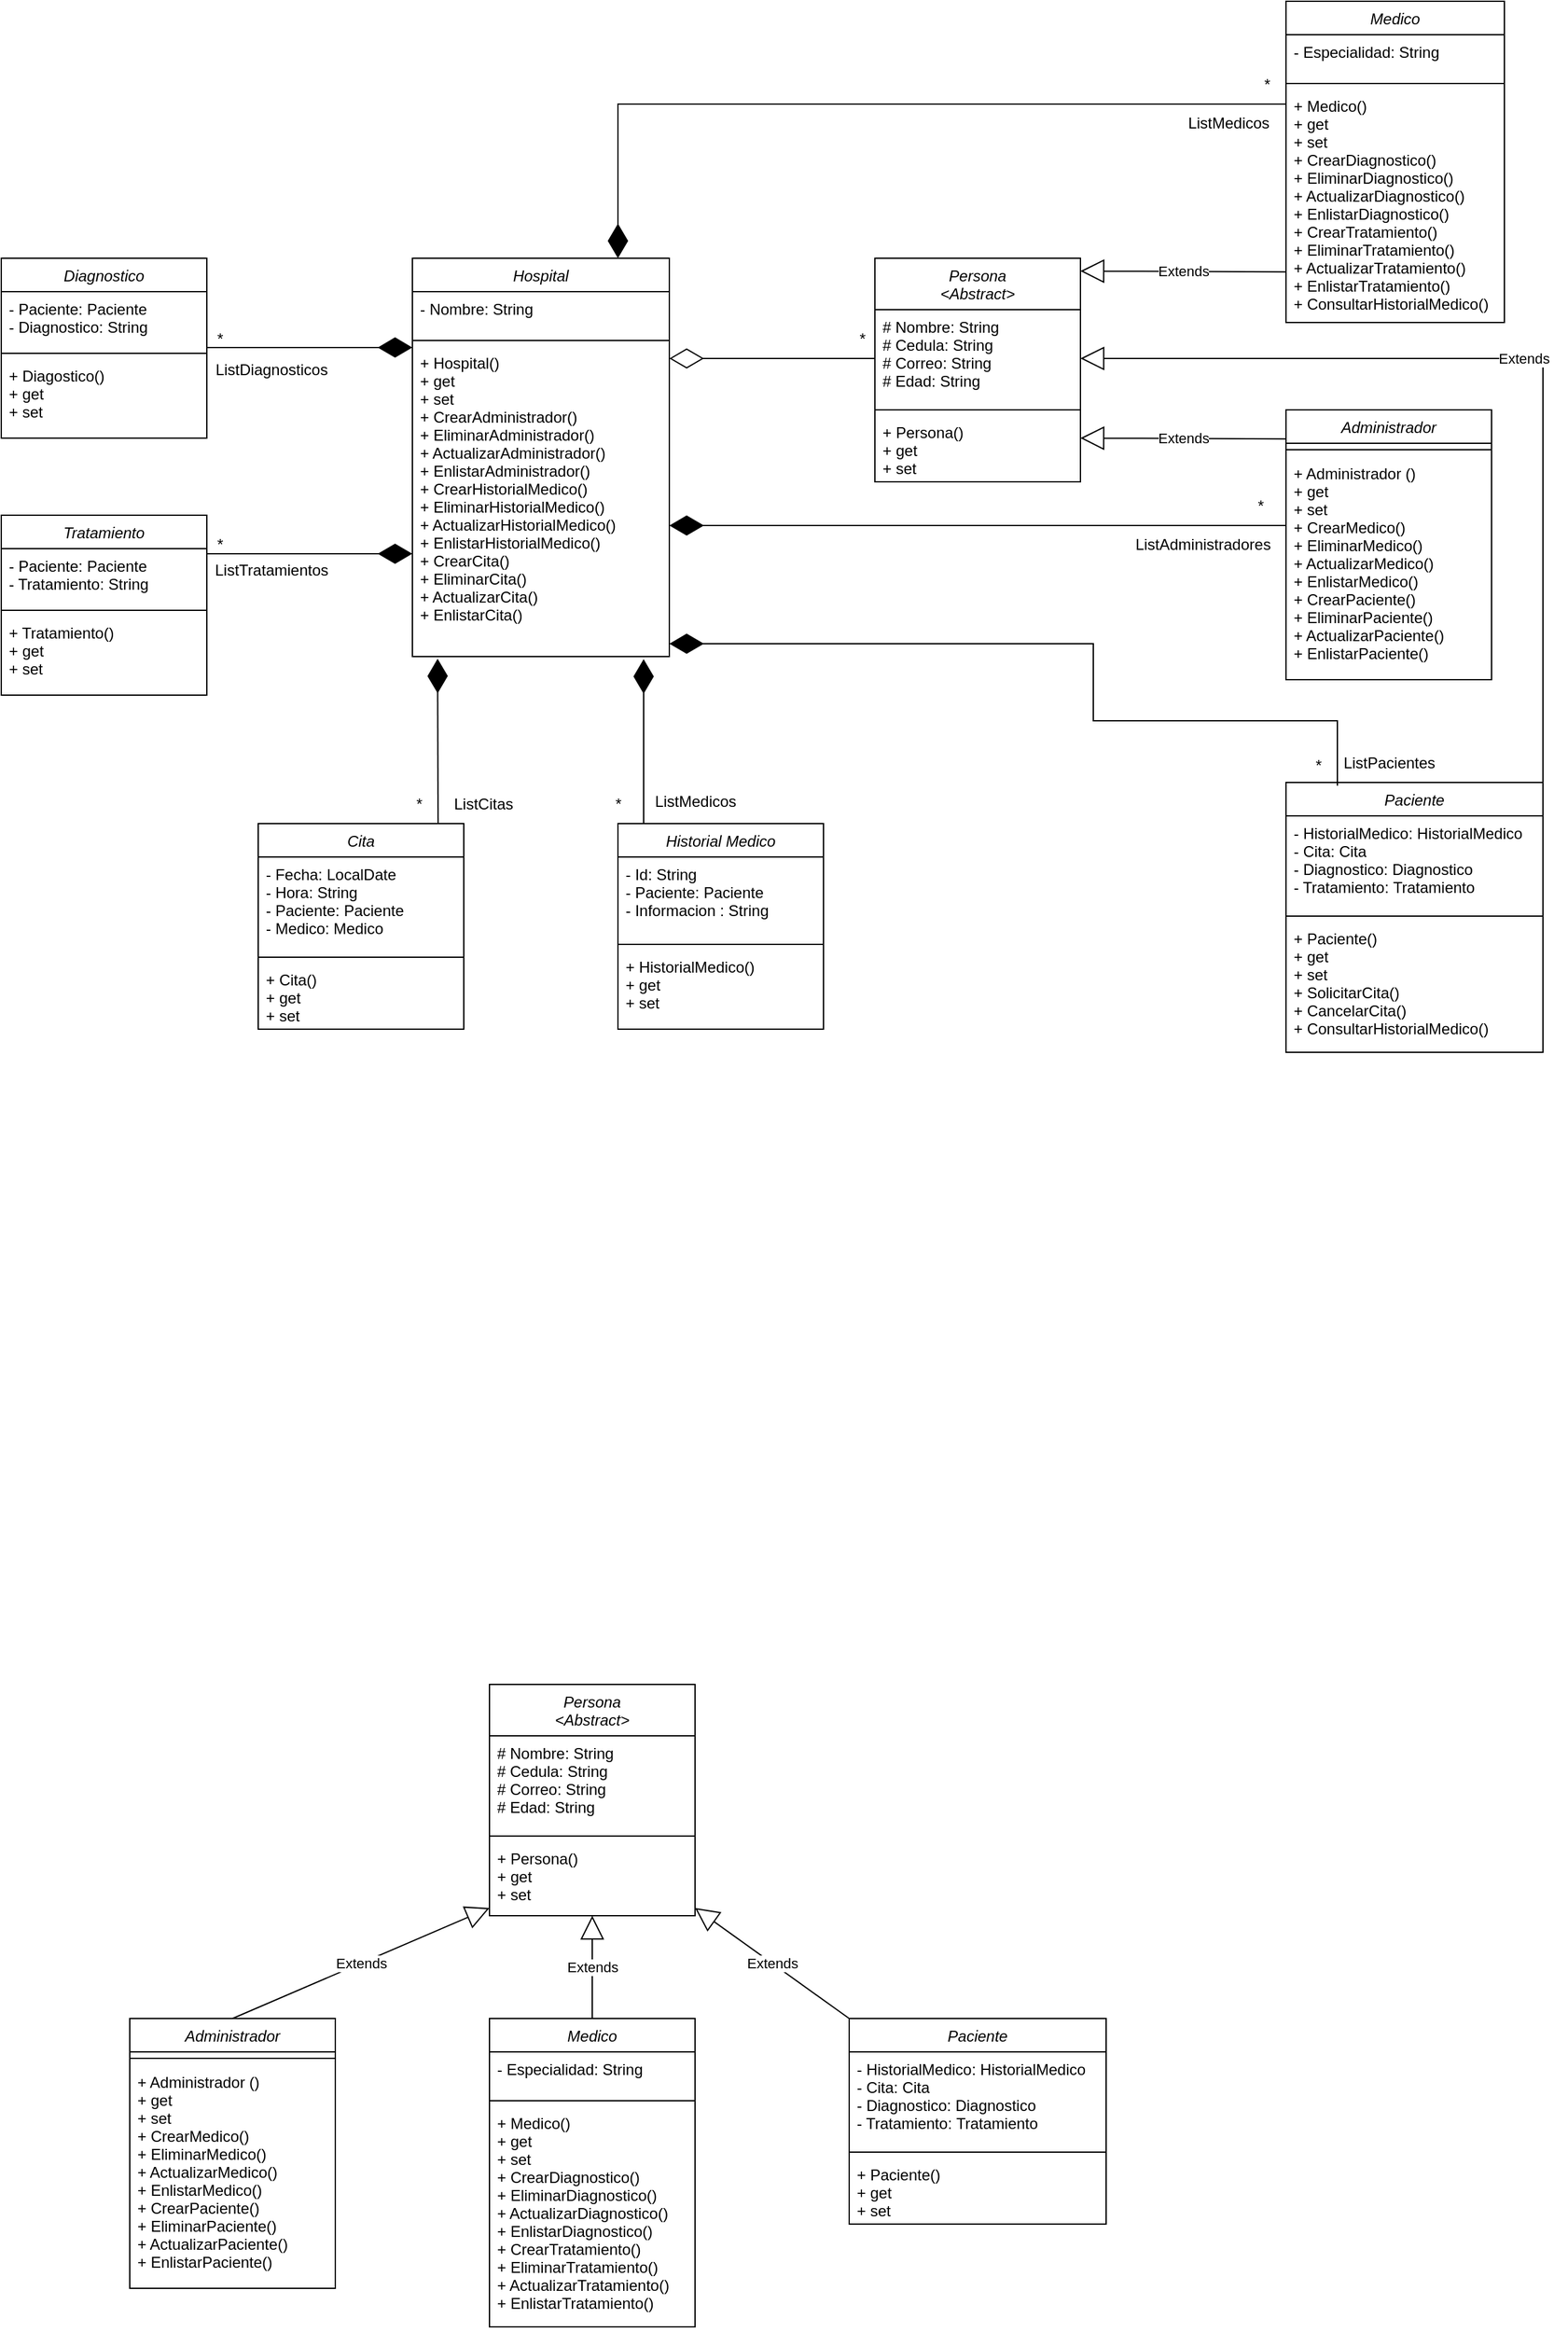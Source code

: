 <mxfile version="26.2.15">
  <diagram id="C5RBs43oDa-KdzZeNtuy" name="Page-1">
    <mxGraphModel dx="2033" dy="1776" grid="1" gridSize="10" guides="1" tooltips="1" connect="1" arrows="1" fold="1" page="1" pageScale="1" pageWidth="827" pageHeight="1169" math="0" shadow="0">
      <root>
        <mxCell id="WIyWlLk6GJQsqaUBKTNV-0" />
        <mxCell id="WIyWlLk6GJQsqaUBKTNV-1" parent="WIyWlLk6GJQsqaUBKTNV-0" />
        <mxCell id="zkfFHV4jXpPFQw0GAbJ--0" value="Persona&#xa;&lt;Abstract&gt;" style="swimlane;fontStyle=2;align=center;verticalAlign=top;childLayout=stackLayout;horizontal=1;startSize=40;horizontalStack=0;resizeParent=1;resizeLast=0;collapsible=1;marginBottom=0;rounded=0;shadow=0;strokeWidth=1;" parent="WIyWlLk6GJQsqaUBKTNV-1" vertex="1">
          <mxGeometry x="200" y="120" width="160" height="174" as="geometry">
            <mxRectangle x="230" y="140" width="160" height="26" as="alternateBounds" />
          </mxGeometry>
        </mxCell>
        <mxCell id="zkfFHV4jXpPFQw0GAbJ--1" value="# Nombre: String&#xa;# Cedula: String&#xa;# Correo: String&#xa;# Edad: String" style="text;align=left;verticalAlign=top;spacingLeft=4;spacingRight=4;overflow=hidden;rotatable=0;points=[[0,0.5],[1,0.5]];portConstraint=eastwest;" parent="zkfFHV4jXpPFQw0GAbJ--0" vertex="1">
          <mxGeometry y="40" width="160" height="74" as="geometry" />
        </mxCell>
        <mxCell id="zkfFHV4jXpPFQw0GAbJ--4" value="" style="line;html=1;strokeWidth=1;align=left;verticalAlign=middle;spacingTop=-1;spacingLeft=3;spacingRight=3;rotatable=0;labelPosition=right;points=[];portConstraint=eastwest;" parent="zkfFHV4jXpPFQw0GAbJ--0" vertex="1">
          <mxGeometry y="114" width="160" height="8" as="geometry" />
        </mxCell>
        <mxCell id="zkfFHV4jXpPFQw0GAbJ--5" value="+ Persona()&#xa;+ get&#xa;+ set" style="text;align=left;verticalAlign=top;spacingLeft=4;spacingRight=4;overflow=hidden;rotatable=0;points=[[0,0.5],[1,0.5]];portConstraint=eastwest;" parent="zkfFHV4jXpPFQw0GAbJ--0" vertex="1">
          <mxGeometry y="122" width="160" height="52" as="geometry" />
        </mxCell>
        <mxCell id="etueORGEIOiUeAkwnZIh-0" value="Hospital" style="swimlane;fontStyle=2;align=center;verticalAlign=top;childLayout=stackLayout;horizontal=1;startSize=26;horizontalStack=0;resizeParent=1;resizeLast=0;collapsible=1;marginBottom=0;rounded=0;shadow=0;strokeWidth=1;" parent="WIyWlLk6GJQsqaUBKTNV-1" vertex="1">
          <mxGeometry x="-160" y="120" width="200" height="310" as="geometry">
            <mxRectangle x="230" y="140" width="160" height="26" as="alternateBounds" />
          </mxGeometry>
        </mxCell>
        <mxCell id="etueORGEIOiUeAkwnZIh-1" value="- Nombre: String" style="text;align=left;verticalAlign=top;spacingLeft=4;spacingRight=4;overflow=hidden;rotatable=0;points=[[0,0.5],[1,0.5]];portConstraint=eastwest;" parent="etueORGEIOiUeAkwnZIh-0" vertex="1">
          <mxGeometry y="26" width="200" height="34" as="geometry" />
        </mxCell>
        <mxCell id="etueORGEIOiUeAkwnZIh-2" value="" style="line;html=1;strokeWidth=1;align=left;verticalAlign=middle;spacingTop=-1;spacingLeft=3;spacingRight=3;rotatable=0;labelPosition=right;points=[];portConstraint=eastwest;" parent="etueORGEIOiUeAkwnZIh-0" vertex="1">
          <mxGeometry y="60" width="200" height="8" as="geometry" />
        </mxCell>
        <mxCell id="etueORGEIOiUeAkwnZIh-3" value="+ Hospital()&#xa;+ get&#xa;+ set&#xa;+ CrearAdministrador()&#xa;+ EliminarAdministrador()&#xa;+ ActualizarAdministrador()&#xa;+ EnlistarAdministrador()&#xa;+ CrearHistorialMedico()&#xa;+ EliminarHistorialMedico()&#xa;+ ActualizarHistorialMedico()&#xa;+ EnlistarHistorialMedico()&#xa;+ CrearCita()&#xa;+ EliminarCita()&#xa;+ ActualizarCita()&#xa;+ EnlistarCita()" style="text;align=left;verticalAlign=top;spacingLeft=4;spacingRight=4;overflow=hidden;rotatable=0;points=[[0,0.5],[1,0.5]];portConstraint=eastwest;" parent="etueORGEIOiUeAkwnZIh-0" vertex="1">
          <mxGeometry y="68" width="200" height="242" as="geometry" />
        </mxCell>
        <mxCell id="etueORGEIOiUeAkwnZIh-4" value="Persona&#xa;&lt;Abstract&gt;" style="swimlane;fontStyle=2;align=center;verticalAlign=top;childLayout=stackLayout;horizontal=1;startSize=40;horizontalStack=0;resizeParent=1;resizeLast=0;collapsible=1;marginBottom=0;rounded=0;shadow=0;strokeWidth=1;" parent="WIyWlLk6GJQsqaUBKTNV-1" vertex="1">
          <mxGeometry x="-100" y="1230" width="160" height="180" as="geometry">
            <mxRectangle x="230" y="140" width="160" height="26" as="alternateBounds" />
          </mxGeometry>
        </mxCell>
        <mxCell id="etueORGEIOiUeAkwnZIh-5" value="# Nombre: String&#xa;# Cedula: String&#xa;# Correo: String&#xa;# Edad: String" style="text;align=left;verticalAlign=top;spacingLeft=4;spacingRight=4;overflow=hidden;rotatable=0;points=[[0,0.5],[1,0.5]];portConstraint=eastwest;" parent="etueORGEIOiUeAkwnZIh-4" vertex="1">
          <mxGeometry y="40" width="160" height="74" as="geometry" />
        </mxCell>
        <mxCell id="etueORGEIOiUeAkwnZIh-6" value="" style="line;html=1;strokeWidth=1;align=left;verticalAlign=middle;spacingTop=-1;spacingLeft=3;spacingRight=3;rotatable=0;labelPosition=right;points=[];portConstraint=eastwest;" parent="etueORGEIOiUeAkwnZIh-4" vertex="1">
          <mxGeometry y="114" width="160" height="8" as="geometry" />
        </mxCell>
        <mxCell id="etueORGEIOiUeAkwnZIh-7" value="+ Persona()&#xa;+ get&#xa;+ set" style="text;align=left;verticalAlign=top;spacingLeft=4;spacingRight=4;overflow=hidden;rotatable=0;points=[[0,0.5],[1,0.5]];portConstraint=eastwest;" parent="etueORGEIOiUeAkwnZIh-4" vertex="1">
          <mxGeometry y="122" width="160" height="52" as="geometry" />
        </mxCell>
        <mxCell id="etueORGEIOiUeAkwnZIh-8" value="Paciente" style="swimlane;fontStyle=2;align=center;verticalAlign=top;childLayout=stackLayout;horizontal=1;startSize=26;horizontalStack=0;resizeParent=1;resizeLast=0;collapsible=1;marginBottom=0;rounded=0;shadow=0;strokeWidth=1;" parent="WIyWlLk6GJQsqaUBKTNV-1" vertex="1">
          <mxGeometry x="180" y="1490" width="200" height="160" as="geometry">
            <mxRectangle x="230" y="140" width="160" height="26" as="alternateBounds" />
          </mxGeometry>
        </mxCell>
        <mxCell id="etueORGEIOiUeAkwnZIh-9" value="- HistorialMedico: HistorialMedico &#xa;- Cita: Cita&#xa;- Diagnostico: Diagnostico&#xa;- Tratamiento: Tratamiento" style="text;align=left;verticalAlign=top;spacingLeft=4;spacingRight=4;overflow=hidden;rotatable=0;points=[[0,0.5],[1,0.5]];portConstraint=eastwest;" parent="etueORGEIOiUeAkwnZIh-8" vertex="1">
          <mxGeometry y="26" width="200" height="74" as="geometry" />
        </mxCell>
        <mxCell id="etueORGEIOiUeAkwnZIh-10" value="" style="line;html=1;strokeWidth=1;align=left;verticalAlign=middle;spacingTop=-1;spacingLeft=3;spacingRight=3;rotatable=0;labelPosition=right;points=[];portConstraint=eastwest;" parent="etueORGEIOiUeAkwnZIh-8" vertex="1">
          <mxGeometry y="100" width="200" height="8" as="geometry" />
        </mxCell>
        <mxCell id="etueORGEIOiUeAkwnZIh-11" value="+ Paciente()&#xa;+ get&#xa;+ set" style="text;align=left;verticalAlign=top;spacingLeft=4;spacingRight=4;overflow=hidden;rotatable=0;points=[[0,0.5],[1,0.5]];portConstraint=eastwest;" parent="etueORGEIOiUeAkwnZIh-8" vertex="1">
          <mxGeometry y="108" width="200" height="52" as="geometry" />
        </mxCell>
        <mxCell id="etueORGEIOiUeAkwnZIh-12" value="Administrador" style="swimlane;fontStyle=2;align=center;verticalAlign=top;childLayout=stackLayout;horizontal=1;startSize=26;horizontalStack=0;resizeParent=1;resizeLast=0;collapsible=1;marginBottom=0;rounded=0;shadow=0;strokeWidth=1;" parent="WIyWlLk6GJQsqaUBKTNV-1" vertex="1">
          <mxGeometry x="-380" y="1490" width="160" height="210" as="geometry">
            <mxRectangle x="230" y="140" width="160" height="26" as="alternateBounds" />
          </mxGeometry>
        </mxCell>
        <mxCell id="etueORGEIOiUeAkwnZIh-14" value="" style="line;html=1;strokeWidth=1;align=left;verticalAlign=middle;spacingTop=-1;spacingLeft=3;spacingRight=3;rotatable=0;labelPosition=right;points=[];portConstraint=eastwest;" parent="etueORGEIOiUeAkwnZIh-12" vertex="1">
          <mxGeometry y="26" width="160" height="10" as="geometry" />
        </mxCell>
        <mxCell id="etueORGEIOiUeAkwnZIh-15" value="+ Administrador ()&#xa;+ get&#xa;+ set&#xa;+ CrearMedico()&#xa;+ EliminarMedico()&#xa;+ ActualizarMedico()&#xa;+ EnlistarMedico()&#xa;+ CrearPaciente()&#xa;+ EliminarPaciente()&#xa;+ ActualizarPaciente()&#xa;+ EnlistarPaciente()" style="text;align=left;verticalAlign=top;spacingLeft=4;spacingRight=4;overflow=hidden;rotatable=0;points=[[0,0.5],[1,0.5]];portConstraint=eastwest;" parent="etueORGEIOiUeAkwnZIh-12" vertex="1">
          <mxGeometry y="36" width="160" height="174" as="geometry" />
        </mxCell>
        <mxCell id="etueORGEIOiUeAkwnZIh-16" value="Medico" style="swimlane;fontStyle=2;align=center;verticalAlign=top;childLayout=stackLayout;horizontal=1;startSize=26;horizontalStack=0;resizeParent=1;resizeLast=0;collapsible=1;marginBottom=0;rounded=0;shadow=0;strokeWidth=1;" parent="WIyWlLk6GJQsqaUBKTNV-1" vertex="1">
          <mxGeometry x="-100" y="1490" width="160" height="240" as="geometry">
            <mxRectangle x="230" y="140" width="160" height="26" as="alternateBounds" />
          </mxGeometry>
        </mxCell>
        <mxCell id="etueORGEIOiUeAkwnZIh-17" value="- Especialidad: String" style="text;align=left;verticalAlign=top;spacingLeft=4;spacingRight=4;overflow=hidden;rotatable=0;points=[[0,0.5],[1,0.5]];portConstraint=eastwest;" parent="etueORGEIOiUeAkwnZIh-16" vertex="1">
          <mxGeometry y="26" width="160" height="34" as="geometry" />
        </mxCell>
        <mxCell id="etueORGEIOiUeAkwnZIh-18" value="" style="line;html=1;strokeWidth=1;align=left;verticalAlign=middle;spacingTop=-1;spacingLeft=3;spacingRight=3;rotatable=0;labelPosition=right;points=[];portConstraint=eastwest;" parent="etueORGEIOiUeAkwnZIh-16" vertex="1">
          <mxGeometry y="60" width="160" height="8" as="geometry" />
        </mxCell>
        <mxCell id="etueORGEIOiUeAkwnZIh-19" value="+ Medico()&#xa;+ get&#xa;+ set&#xa;+ CrearDiagnostico()&#xa;+ EliminarDiagnostico()&#xa;+ ActualizarDiagnostico()&#xa;+ EnlistarDiagnostico()&#xa;+ CrearTratamiento()&#xa;+ EliminarTratamiento()&#xa;+ ActualizarTratamiento()&#xa;+ EnlistarTratamiento()" style="text;align=left;verticalAlign=top;spacingLeft=4;spacingRight=4;overflow=hidden;rotatable=0;points=[[0,0.5],[1,0.5]];portConstraint=eastwest;" parent="etueORGEIOiUeAkwnZIh-16" vertex="1">
          <mxGeometry y="68" width="160" height="172" as="geometry" />
        </mxCell>
        <mxCell id="etueORGEIOiUeAkwnZIh-21" value="Cita" style="swimlane;fontStyle=2;align=center;verticalAlign=top;childLayout=stackLayout;horizontal=1;startSize=26;horizontalStack=0;resizeParent=1;resizeLast=0;collapsible=1;marginBottom=0;rounded=0;shadow=0;strokeWidth=1;" parent="WIyWlLk6GJQsqaUBKTNV-1" vertex="1">
          <mxGeometry x="-280" y="560" width="160" height="160" as="geometry">
            <mxRectangle x="230" y="140" width="160" height="26" as="alternateBounds" />
          </mxGeometry>
        </mxCell>
        <mxCell id="etueORGEIOiUeAkwnZIh-22" value="- Fecha: LocalDate&#xa;- Hora: String&#xa;- Paciente: Paciente&#xa;- Medico: Medico" style="text;align=left;verticalAlign=top;spacingLeft=4;spacingRight=4;overflow=hidden;rotatable=0;points=[[0,0.5],[1,0.5]];portConstraint=eastwest;" parent="etueORGEIOiUeAkwnZIh-21" vertex="1">
          <mxGeometry y="26" width="160" height="74" as="geometry" />
        </mxCell>
        <mxCell id="etueORGEIOiUeAkwnZIh-23" value="" style="line;html=1;strokeWidth=1;align=left;verticalAlign=middle;spacingTop=-1;spacingLeft=3;spacingRight=3;rotatable=0;labelPosition=right;points=[];portConstraint=eastwest;" parent="etueORGEIOiUeAkwnZIh-21" vertex="1">
          <mxGeometry y="100" width="160" height="8" as="geometry" />
        </mxCell>
        <mxCell id="etueORGEIOiUeAkwnZIh-24" value="+ Cita()&#xa;+ get&#xa;+ set" style="text;align=left;verticalAlign=top;spacingLeft=4;spacingRight=4;overflow=hidden;rotatable=0;points=[[0,0.5],[1,0.5]];portConstraint=eastwest;" parent="etueORGEIOiUeAkwnZIh-21" vertex="1">
          <mxGeometry y="108" width="160" height="52" as="geometry" />
        </mxCell>
        <mxCell id="0V1B-h8MvW6fnNwmB2nH-0" value="Diagnostico" style="swimlane;fontStyle=2;align=center;verticalAlign=top;childLayout=stackLayout;horizontal=1;startSize=26;horizontalStack=0;resizeParent=1;resizeLast=0;collapsible=1;marginBottom=0;rounded=0;shadow=0;strokeWidth=1;" vertex="1" parent="WIyWlLk6GJQsqaUBKTNV-1">
          <mxGeometry x="-480" y="120" width="160" height="140" as="geometry">
            <mxRectangle x="230" y="140" width="160" height="26" as="alternateBounds" />
          </mxGeometry>
        </mxCell>
        <mxCell id="0V1B-h8MvW6fnNwmB2nH-1" value="- Paciente: Paciente&#xa;- Diagnostico: String" style="text;align=left;verticalAlign=top;spacingLeft=4;spacingRight=4;overflow=hidden;rotatable=0;points=[[0,0.5],[1,0.5]];portConstraint=eastwest;" vertex="1" parent="0V1B-h8MvW6fnNwmB2nH-0">
          <mxGeometry y="26" width="160" height="44" as="geometry" />
        </mxCell>
        <mxCell id="0V1B-h8MvW6fnNwmB2nH-2" value="" style="line;html=1;strokeWidth=1;align=left;verticalAlign=middle;spacingTop=-1;spacingLeft=3;spacingRight=3;rotatable=0;labelPosition=right;points=[];portConstraint=eastwest;" vertex="1" parent="0V1B-h8MvW6fnNwmB2nH-0">
          <mxGeometry y="70" width="160" height="8" as="geometry" />
        </mxCell>
        <mxCell id="0V1B-h8MvW6fnNwmB2nH-3" value="+ Diagostico()&#xa;+ get&#xa;+ set" style="text;align=left;verticalAlign=top;spacingLeft=4;spacingRight=4;overflow=hidden;rotatable=0;points=[[0,0.5],[1,0.5]];portConstraint=eastwest;" vertex="1" parent="0V1B-h8MvW6fnNwmB2nH-0">
          <mxGeometry y="78" width="160" height="52" as="geometry" />
        </mxCell>
        <mxCell id="0V1B-h8MvW6fnNwmB2nH-4" value="Tratamiento" style="swimlane;fontStyle=2;align=center;verticalAlign=top;childLayout=stackLayout;horizontal=1;startSize=26;horizontalStack=0;resizeParent=1;resizeLast=0;collapsible=1;marginBottom=0;rounded=0;shadow=0;strokeWidth=1;" vertex="1" parent="WIyWlLk6GJQsqaUBKTNV-1">
          <mxGeometry x="-480" y="320" width="160" height="140" as="geometry">
            <mxRectangle x="230" y="140" width="160" height="26" as="alternateBounds" />
          </mxGeometry>
        </mxCell>
        <mxCell id="0V1B-h8MvW6fnNwmB2nH-5" value="- Paciente: Paciente&#xa;- Tratamiento: String" style="text;align=left;verticalAlign=top;spacingLeft=4;spacingRight=4;overflow=hidden;rotatable=0;points=[[0,0.5],[1,0.5]];portConstraint=eastwest;" vertex="1" parent="0V1B-h8MvW6fnNwmB2nH-4">
          <mxGeometry y="26" width="160" height="44" as="geometry" />
        </mxCell>
        <mxCell id="0V1B-h8MvW6fnNwmB2nH-6" value="" style="line;html=1;strokeWidth=1;align=left;verticalAlign=middle;spacingTop=-1;spacingLeft=3;spacingRight=3;rotatable=0;labelPosition=right;points=[];portConstraint=eastwest;" vertex="1" parent="0V1B-h8MvW6fnNwmB2nH-4">
          <mxGeometry y="70" width="160" height="8" as="geometry" />
        </mxCell>
        <mxCell id="0V1B-h8MvW6fnNwmB2nH-7" value="+ Tratamiento()&#xa;+ get&#xa;+ set" style="text;align=left;verticalAlign=top;spacingLeft=4;spacingRight=4;overflow=hidden;rotatable=0;points=[[0,0.5],[1,0.5]];portConstraint=eastwest;" vertex="1" parent="0V1B-h8MvW6fnNwmB2nH-4">
          <mxGeometry y="78" width="160" height="52" as="geometry" />
        </mxCell>
        <mxCell id="0V1B-h8MvW6fnNwmB2nH-8" value="Historial Medico" style="swimlane;fontStyle=2;align=center;verticalAlign=top;childLayout=stackLayout;horizontal=1;startSize=26;horizontalStack=0;resizeParent=1;resizeLast=0;collapsible=1;marginBottom=0;rounded=0;shadow=0;strokeWidth=1;" vertex="1" parent="WIyWlLk6GJQsqaUBKTNV-1">
          <mxGeometry y="560" width="160" height="160" as="geometry">
            <mxRectangle x="230" y="140" width="160" height="26" as="alternateBounds" />
          </mxGeometry>
        </mxCell>
        <mxCell id="0V1B-h8MvW6fnNwmB2nH-9" value="- Id: String&#xa;- Paciente: Paciente&#xa;- Informacion : String" style="text;align=left;verticalAlign=top;spacingLeft=4;spacingRight=4;overflow=hidden;rotatable=0;points=[[0,0.5],[1,0.5]];portConstraint=eastwest;" vertex="1" parent="0V1B-h8MvW6fnNwmB2nH-8">
          <mxGeometry y="26" width="160" height="64" as="geometry" />
        </mxCell>
        <mxCell id="0V1B-h8MvW6fnNwmB2nH-10" value="" style="line;html=1;strokeWidth=1;align=left;verticalAlign=middle;spacingTop=-1;spacingLeft=3;spacingRight=3;rotatable=0;labelPosition=right;points=[];portConstraint=eastwest;" vertex="1" parent="0V1B-h8MvW6fnNwmB2nH-8">
          <mxGeometry y="90" width="160" height="8" as="geometry" />
        </mxCell>
        <mxCell id="0V1B-h8MvW6fnNwmB2nH-11" value="+ HistorialMedico()&#xa;+ get&#xa;+ set" style="text;align=left;verticalAlign=top;spacingLeft=4;spacingRight=4;overflow=hidden;rotatable=0;points=[[0,0.5],[1,0.5]];portConstraint=eastwest;" vertex="1" parent="0V1B-h8MvW6fnNwmB2nH-8">
          <mxGeometry y="98" width="160" height="62" as="geometry" />
        </mxCell>
        <mxCell id="0V1B-h8MvW6fnNwmB2nH-12" value="Extends" style="endArrow=block;endSize=16;endFill=0;html=1;rounded=0;entryX=0;entryY=1;entryDx=0;entryDy=0;entryPerimeter=0;exitX=0.5;exitY=0;exitDx=0;exitDy=0;" edge="1" parent="WIyWlLk6GJQsqaUBKTNV-1" source="etueORGEIOiUeAkwnZIh-12" target="etueORGEIOiUeAkwnZIh-7">
          <mxGeometry width="160" relative="1" as="geometry">
            <mxPoint x="-330" y="1460" as="sourcePoint" />
            <mxPoint x="-170" y="1460" as="targetPoint" />
          </mxGeometry>
        </mxCell>
        <mxCell id="0V1B-h8MvW6fnNwmB2nH-13" value="Extends" style="endArrow=block;endSize=16;endFill=0;html=1;rounded=0;exitX=0.5;exitY=0;exitDx=0;exitDy=0;" edge="1" parent="WIyWlLk6GJQsqaUBKTNV-1" source="etueORGEIOiUeAkwnZIh-16">
          <mxGeometry width="160" relative="1" as="geometry">
            <mxPoint x="60" y="1540" as="sourcePoint" />
            <mxPoint x="-20" y="1410" as="targetPoint" />
          </mxGeometry>
        </mxCell>
        <mxCell id="0V1B-h8MvW6fnNwmB2nH-14" value="Extends" style="endArrow=block;endSize=16;endFill=0;html=1;rounded=0;entryX=1;entryY=1;entryDx=0;entryDy=0;entryPerimeter=0;exitX=0;exitY=0;exitDx=0;exitDy=0;" edge="1" parent="WIyWlLk6GJQsqaUBKTNV-1" source="etueORGEIOiUeAkwnZIh-8" target="etueORGEIOiUeAkwnZIh-7">
          <mxGeometry width="160" relative="1" as="geometry">
            <mxPoint x="350" y="1440" as="sourcePoint" />
            <mxPoint x="510" y="1440" as="targetPoint" />
          </mxGeometry>
        </mxCell>
        <mxCell id="0V1B-h8MvW6fnNwmB2nH-15" value="" style="endArrow=diamondThin;endFill=1;endSize=24;html=1;rounded=0;" edge="1" parent="WIyWlLk6GJQsqaUBKTNV-1">
          <mxGeometry width="160" relative="1" as="geometry">
            <mxPoint x="-320" y="189.47" as="sourcePoint" />
            <mxPoint x="-160" y="189.47" as="targetPoint" />
          </mxGeometry>
        </mxCell>
        <mxCell id="0V1B-h8MvW6fnNwmB2nH-16" value="*" style="text;html=1;align=center;verticalAlign=middle;resizable=0;points=[];autosize=1;strokeColor=none;fillColor=none;" vertex="1" parent="WIyWlLk6GJQsqaUBKTNV-1">
          <mxGeometry x="-325" y="168" width="30" height="30" as="geometry" />
        </mxCell>
        <mxCell id="0V1B-h8MvW6fnNwmB2nH-17" value="" style="endArrow=diamondThin;endFill=1;endSize=24;html=1;rounded=0;" edge="1" parent="WIyWlLk6GJQsqaUBKTNV-1">
          <mxGeometry width="160" relative="1" as="geometry">
            <mxPoint x="-320" y="350" as="sourcePoint" />
            <mxPoint x="-160" y="350" as="targetPoint" />
          </mxGeometry>
        </mxCell>
        <mxCell id="0V1B-h8MvW6fnNwmB2nH-18" value="*" style="text;html=1;align=center;verticalAlign=middle;resizable=0;points=[];autosize=1;strokeColor=none;fillColor=none;" vertex="1" parent="WIyWlLk6GJQsqaUBKTNV-1">
          <mxGeometry x="-325" y="328" width="30" height="30" as="geometry" />
        </mxCell>
        <mxCell id="0V1B-h8MvW6fnNwmB2nH-20" value="" style="endArrow=diamondThin;endFill=1;endSize=24;html=1;rounded=0;entryX=0.098;entryY=1.007;entryDx=0;entryDy=0;entryPerimeter=0;exitX=0.875;exitY=0;exitDx=0;exitDy=0;exitPerimeter=0;" edge="1" parent="WIyWlLk6GJQsqaUBKTNV-1" source="etueORGEIOiUeAkwnZIh-21" target="etueORGEIOiUeAkwnZIh-3">
          <mxGeometry width="160" relative="1" as="geometry">
            <mxPoint x="-190" y="520" as="sourcePoint" />
            <mxPoint x="-30" y="520" as="targetPoint" />
          </mxGeometry>
        </mxCell>
        <mxCell id="0V1B-h8MvW6fnNwmB2nH-21" value="*" style="text;html=1;align=center;verticalAlign=middle;resizable=0;points=[];autosize=1;strokeColor=none;fillColor=none;" vertex="1" parent="WIyWlLk6GJQsqaUBKTNV-1">
          <mxGeometry x="-170" y="530" width="30" height="30" as="geometry" />
        </mxCell>
        <mxCell id="0V1B-h8MvW6fnNwmB2nH-22" value="ListTratamientos" style="text;html=1;align=center;verticalAlign=middle;resizable=0;points=[];autosize=1;strokeColor=none;fillColor=none;" vertex="1" parent="WIyWlLk6GJQsqaUBKTNV-1">
          <mxGeometry x="-325" y="348" width="110" height="30" as="geometry" />
        </mxCell>
        <mxCell id="0V1B-h8MvW6fnNwmB2nH-23" value="ListDiagnosticos" style="text;html=1;align=center;verticalAlign=middle;resizable=0;points=[];autosize=1;strokeColor=none;fillColor=none;" vertex="1" parent="WIyWlLk6GJQsqaUBKTNV-1">
          <mxGeometry x="-325" y="192" width="110" height="30" as="geometry" />
        </mxCell>
        <mxCell id="0V1B-h8MvW6fnNwmB2nH-24" value="ListCitas" style="text;html=1;align=center;verticalAlign=middle;resizable=0;points=[];autosize=1;strokeColor=none;fillColor=none;" vertex="1" parent="WIyWlLk6GJQsqaUBKTNV-1">
          <mxGeometry x="-140" y="530" width="70" height="30" as="geometry" />
        </mxCell>
        <mxCell id="0V1B-h8MvW6fnNwmB2nH-25" value="" style="endArrow=diamondThin;endFill=1;endSize=24;html=1;rounded=0;entryX=0.098;entryY=1.007;entryDx=0;entryDy=0;entryPerimeter=0;exitX=0.875;exitY=0;exitDx=0;exitDy=0;exitPerimeter=0;" edge="1" parent="WIyWlLk6GJQsqaUBKTNV-1">
          <mxGeometry width="160" relative="1" as="geometry">
            <mxPoint x="20" y="560" as="sourcePoint" />
            <mxPoint x="20" y="432" as="targetPoint" />
          </mxGeometry>
        </mxCell>
        <mxCell id="0V1B-h8MvW6fnNwmB2nH-26" value="*" style="text;html=1;align=center;verticalAlign=middle;resizable=0;points=[];autosize=1;strokeColor=none;fillColor=none;" vertex="1" parent="WIyWlLk6GJQsqaUBKTNV-1">
          <mxGeometry x="-15" y="530" width="30" height="30" as="geometry" />
        </mxCell>
        <mxCell id="0V1B-h8MvW6fnNwmB2nH-27" value="ListMedicos" style="text;html=1;align=center;verticalAlign=middle;resizable=0;points=[];autosize=1;strokeColor=none;fillColor=none;" vertex="1" parent="WIyWlLk6GJQsqaUBKTNV-1">
          <mxGeometry x="15" y="528" width="90" height="30" as="geometry" />
        </mxCell>
        <mxCell id="0V1B-h8MvW6fnNwmB2nH-28" value="" style="endArrow=diamondThin;endFill=0;endSize=24;html=1;rounded=0;" edge="1" parent="WIyWlLk6GJQsqaUBKTNV-1">
          <mxGeometry width="160" relative="1" as="geometry">
            <mxPoint x="200" y="198" as="sourcePoint" />
            <mxPoint x="40" y="198" as="targetPoint" />
          </mxGeometry>
        </mxCell>
        <mxCell id="0V1B-h8MvW6fnNwmB2nH-29" value="*" style="text;html=1;align=center;verticalAlign=middle;resizable=0;points=[];autosize=1;strokeColor=none;fillColor=none;" vertex="1" parent="WIyWlLk6GJQsqaUBKTNV-1">
          <mxGeometry x="175" y="168" width="30" height="30" as="geometry" />
        </mxCell>
        <mxCell id="0V1B-h8MvW6fnNwmB2nH-30" value="Paciente" style="swimlane;fontStyle=2;align=center;verticalAlign=top;childLayout=stackLayout;horizontal=1;startSize=26;horizontalStack=0;resizeParent=1;resizeLast=0;collapsible=1;marginBottom=0;rounded=0;shadow=0;strokeWidth=1;" vertex="1" parent="WIyWlLk6GJQsqaUBKTNV-1">
          <mxGeometry x="520" y="528" width="200" height="210" as="geometry">
            <mxRectangle x="230" y="140" width="160" height="26" as="alternateBounds" />
          </mxGeometry>
        </mxCell>
        <mxCell id="0V1B-h8MvW6fnNwmB2nH-31" value="- HistorialMedico: HistorialMedico &#xa;- Cita: Cita&#xa;- Diagnostico: Diagnostico&#xa;- Tratamiento: Tratamiento" style="text;align=left;verticalAlign=top;spacingLeft=4;spacingRight=4;overflow=hidden;rotatable=0;points=[[0,0.5],[1,0.5]];portConstraint=eastwest;" vertex="1" parent="0V1B-h8MvW6fnNwmB2nH-30">
          <mxGeometry y="26" width="200" height="74" as="geometry" />
        </mxCell>
        <mxCell id="0V1B-h8MvW6fnNwmB2nH-32" value="" style="line;html=1;strokeWidth=1;align=left;verticalAlign=middle;spacingTop=-1;spacingLeft=3;spacingRight=3;rotatable=0;labelPosition=right;points=[];portConstraint=eastwest;" vertex="1" parent="0V1B-h8MvW6fnNwmB2nH-30">
          <mxGeometry y="100" width="200" height="8" as="geometry" />
        </mxCell>
        <mxCell id="0V1B-h8MvW6fnNwmB2nH-33" value="+ Paciente()&#xa;+ get&#xa;+ set&#xa;+ SolicitarCita()&#xa;+ CancelarCita()&#xa;+ ConsultarHistorialMedico()" style="text;align=left;verticalAlign=top;spacingLeft=4;spacingRight=4;overflow=hidden;rotatable=0;points=[[0,0.5],[1,0.5]];portConstraint=eastwest;" vertex="1" parent="0V1B-h8MvW6fnNwmB2nH-30">
          <mxGeometry y="108" width="200" height="102" as="geometry" />
        </mxCell>
        <mxCell id="0V1B-h8MvW6fnNwmB2nH-34" value="Administrador" style="swimlane;fontStyle=2;align=center;verticalAlign=top;childLayout=stackLayout;horizontal=1;startSize=26;horizontalStack=0;resizeParent=1;resizeLast=0;collapsible=1;marginBottom=0;rounded=0;shadow=0;strokeWidth=1;" vertex="1" parent="WIyWlLk6GJQsqaUBKTNV-1">
          <mxGeometry x="520" y="238" width="160" height="210" as="geometry">
            <mxRectangle x="230" y="140" width="160" height="26" as="alternateBounds" />
          </mxGeometry>
        </mxCell>
        <mxCell id="0V1B-h8MvW6fnNwmB2nH-35" value="" style="line;html=1;strokeWidth=1;align=left;verticalAlign=middle;spacingTop=-1;spacingLeft=3;spacingRight=3;rotatable=0;labelPosition=right;points=[];portConstraint=eastwest;" vertex="1" parent="0V1B-h8MvW6fnNwmB2nH-34">
          <mxGeometry y="26" width="160" height="10" as="geometry" />
        </mxCell>
        <mxCell id="0V1B-h8MvW6fnNwmB2nH-36" value="+ Administrador ()&#xa;+ get&#xa;+ set&#xa;+ CrearMedico()&#xa;+ EliminarMedico()&#xa;+ ActualizarMedico()&#xa;+ EnlistarMedico()&#xa;+ CrearPaciente()&#xa;+ EliminarPaciente()&#xa;+ ActualizarPaciente()&#xa;+ EnlistarPaciente()" style="text;align=left;verticalAlign=top;spacingLeft=4;spacingRight=4;overflow=hidden;rotatable=0;points=[[0,0.5],[1,0.5]];portConstraint=eastwest;" vertex="1" parent="0V1B-h8MvW6fnNwmB2nH-34">
          <mxGeometry y="36" width="160" height="174" as="geometry" />
        </mxCell>
        <mxCell id="0V1B-h8MvW6fnNwmB2nH-37" value="Medico" style="swimlane;fontStyle=2;align=center;verticalAlign=top;childLayout=stackLayout;horizontal=1;startSize=26;horizontalStack=0;resizeParent=1;resizeLast=0;collapsible=1;marginBottom=0;rounded=0;shadow=0;strokeWidth=1;" vertex="1" parent="WIyWlLk6GJQsqaUBKTNV-1">
          <mxGeometry x="520" y="-80" width="170" height="250" as="geometry">
            <mxRectangle x="230" y="140" width="160" height="26" as="alternateBounds" />
          </mxGeometry>
        </mxCell>
        <mxCell id="0V1B-h8MvW6fnNwmB2nH-38" value="- Especialidad: String" style="text;align=left;verticalAlign=top;spacingLeft=4;spacingRight=4;overflow=hidden;rotatable=0;points=[[0,0.5],[1,0.5]];portConstraint=eastwest;" vertex="1" parent="0V1B-h8MvW6fnNwmB2nH-37">
          <mxGeometry y="26" width="170" height="34" as="geometry" />
        </mxCell>
        <mxCell id="0V1B-h8MvW6fnNwmB2nH-39" value="" style="line;html=1;strokeWidth=1;align=left;verticalAlign=middle;spacingTop=-1;spacingLeft=3;spacingRight=3;rotatable=0;labelPosition=right;points=[];portConstraint=eastwest;" vertex="1" parent="0V1B-h8MvW6fnNwmB2nH-37">
          <mxGeometry y="60" width="170" height="8" as="geometry" />
        </mxCell>
        <mxCell id="0V1B-h8MvW6fnNwmB2nH-40" value="+ Medico()&#xa;+ get&#xa;+ set&#xa;+ CrearDiagnostico()&#xa;+ EliminarDiagnostico()&#xa;+ ActualizarDiagnostico()&#xa;+ EnlistarDiagnostico()&#xa;+ CrearTratamiento()&#xa;+ EliminarTratamiento()&#xa;+ ActualizarTratamiento()&#xa;+ EnlistarTratamiento()&#xa;+ ConsultarHistorialMedico()" style="text;align=left;verticalAlign=top;spacingLeft=4;spacingRight=4;overflow=hidden;rotatable=0;points=[[0,0.5],[1,0.5]];portConstraint=eastwest;" vertex="1" parent="0V1B-h8MvW6fnNwmB2nH-37">
          <mxGeometry y="68" width="170" height="182" as="geometry" />
        </mxCell>
        <mxCell id="0V1B-h8MvW6fnNwmB2nH-41" value="" style="endArrow=diamondThin;endFill=1;endSize=24;html=1;rounded=0;" edge="1" parent="WIyWlLk6GJQsqaUBKTNV-1">
          <mxGeometry width="160" relative="1" as="geometry">
            <mxPoint x="520" as="sourcePoint" />
            <mxPoint y="120" as="targetPoint" />
            <Array as="points">
              <mxPoint />
            </Array>
          </mxGeometry>
        </mxCell>
        <mxCell id="0V1B-h8MvW6fnNwmB2nH-42" value="*" style="text;html=1;align=center;verticalAlign=middle;resizable=0;points=[];autosize=1;strokeColor=none;fillColor=none;" vertex="1" parent="WIyWlLk6GJQsqaUBKTNV-1">
          <mxGeometry x="490" y="-30" width="30" height="30" as="geometry" />
        </mxCell>
        <mxCell id="0V1B-h8MvW6fnNwmB2nH-43" value="ListMedicos" style="text;html=1;align=center;verticalAlign=middle;resizable=0;points=[];autosize=1;strokeColor=none;fillColor=none;" vertex="1" parent="WIyWlLk6GJQsqaUBKTNV-1">
          <mxGeometry x="430" width="90" height="30" as="geometry" />
        </mxCell>
        <mxCell id="0V1B-h8MvW6fnNwmB2nH-44" value="" style="endArrow=diamondThin;endFill=1;endSize=24;html=1;rounded=0;" edge="1" parent="WIyWlLk6GJQsqaUBKTNV-1">
          <mxGeometry width="160" relative="1" as="geometry">
            <mxPoint x="520" y="328" as="sourcePoint" />
            <mxPoint x="40" y="328" as="targetPoint" />
          </mxGeometry>
        </mxCell>
        <mxCell id="0V1B-h8MvW6fnNwmB2nH-45" value="*" style="text;html=1;align=center;verticalAlign=middle;resizable=0;points=[];autosize=1;strokeColor=none;fillColor=none;" vertex="1" parent="WIyWlLk6GJQsqaUBKTNV-1">
          <mxGeometry x="485" y="298" width="30" height="30" as="geometry" />
        </mxCell>
        <mxCell id="0V1B-h8MvW6fnNwmB2nH-46" value="ListAdministradores" style="text;html=1;align=center;verticalAlign=middle;resizable=0;points=[];autosize=1;strokeColor=none;fillColor=none;" vertex="1" parent="WIyWlLk6GJQsqaUBKTNV-1">
          <mxGeometry x="390" y="328" width="130" height="30" as="geometry" />
        </mxCell>
        <mxCell id="0V1B-h8MvW6fnNwmB2nH-47" value="" style="endArrow=diamondThin;endFill=1;endSize=24;html=1;rounded=0;exitX=0.2;exitY=0.012;exitDx=0;exitDy=0;exitPerimeter=0;" edge="1" parent="WIyWlLk6GJQsqaUBKTNV-1" source="0V1B-h8MvW6fnNwmB2nH-30">
          <mxGeometry width="160" relative="1" as="geometry">
            <mxPoint x="440" y="420" as="sourcePoint" />
            <mxPoint x="40" y="420" as="targetPoint" />
            <Array as="points">
              <mxPoint x="560" y="480" />
              <mxPoint x="370" y="480" />
              <mxPoint x="370" y="450" />
              <mxPoint x="370" y="420" />
            </Array>
          </mxGeometry>
        </mxCell>
        <mxCell id="0V1B-h8MvW6fnNwmB2nH-48" value="*" style="text;html=1;align=center;verticalAlign=middle;resizable=0;points=[];autosize=1;strokeColor=none;fillColor=none;" vertex="1" parent="WIyWlLk6GJQsqaUBKTNV-1">
          <mxGeometry x="530" y="500" width="30" height="30" as="geometry" />
        </mxCell>
        <mxCell id="0V1B-h8MvW6fnNwmB2nH-49" value="ListPacientes" style="text;html=1;align=center;verticalAlign=middle;resizable=0;points=[];autosize=1;strokeColor=none;fillColor=none;" vertex="1" parent="WIyWlLk6GJQsqaUBKTNV-1">
          <mxGeometry x="555" y="498" width="90" height="30" as="geometry" />
        </mxCell>
        <mxCell id="0V1B-h8MvW6fnNwmB2nH-50" value="Extends" style="endArrow=block;endSize=16;endFill=0;html=1;rounded=0;" edge="1" parent="WIyWlLk6GJQsqaUBKTNV-1">
          <mxGeometry width="160" relative="1" as="geometry">
            <mxPoint x="520" y="130.59" as="sourcePoint" />
            <mxPoint x="360" y="130" as="targetPoint" />
          </mxGeometry>
        </mxCell>
        <mxCell id="0V1B-h8MvW6fnNwmB2nH-51" value="Extends" style="endArrow=block;endSize=16;endFill=0;html=1;rounded=0;" edge="1" parent="WIyWlLk6GJQsqaUBKTNV-1">
          <mxGeometry width="160" relative="1" as="geometry">
            <mxPoint x="520" y="260.59" as="sourcePoint" />
            <mxPoint x="360" y="260" as="targetPoint" />
          </mxGeometry>
        </mxCell>
        <mxCell id="0V1B-h8MvW6fnNwmB2nH-52" value="Extends" style="endArrow=block;endSize=16;endFill=0;html=1;rounded=0;exitX=1;exitY=0;exitDx=0;exitDy=0;" edge="1" parent="WIyWlLk6GJQsqaUBKTNV-1" source="0V1B-h8MvW6fnNwmB2nH-30">
          <mxGeometry width="160" relative="1" as="geometry">
            <mxPoint x="720" y="520" as="sourcePoint" />
            <mxPoint x="360" y="198" as="targetPoint" />
            <Array as="points">
              <mxPoint x="720" y="198" />
            </Array>
          </mxGeometry>
        </mxCell>
      </root>
    </mxGraphModel>
  </diagram>
</mxfile>
